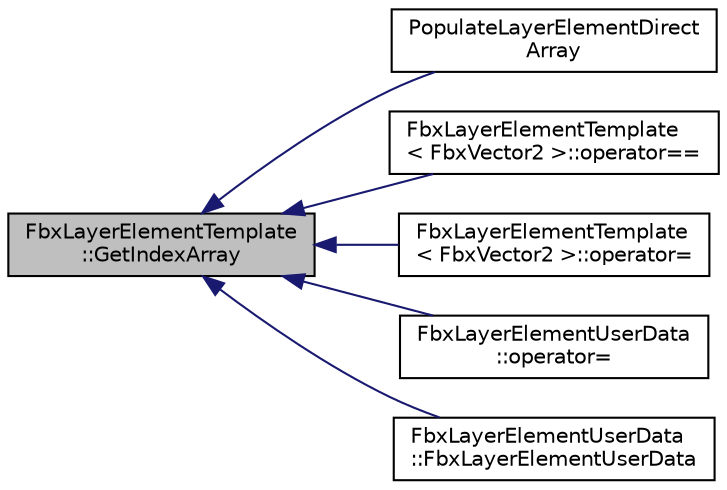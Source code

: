 digraph "FbxLayerElementTemplate::GetIndexArray"
{
  edge [fontname="Helvetica",fontsize="10",labelfontname="Helvetica",labelfontsize="10"];
  node [fontname="Helvetica",fontsize="10",shape=record];
  rankdir="LR";
  Node22 [label="FbxLayerElementTemplate\l::GetIndexArray",height=0.2,width=0.4,color="black", fillcolor="grey75", style="filled", fontcolor="black"];
  Node22 -> Node23 [dir="back",color="midnightblue",fontsize="10",style="solid",fontname="Helvetica"];
  Node23 [label="PopulateLayerElementDirect\lArray",height=0.2,width=0.4,color="black", fillcolor="white", style="filled",URL="$fbxcolladaelement_8h.html#ae6fd8b5216bfe38c512c544171f5c783"];
  Node22 -> Node24 [dir="back",color="midnightblue",fontsize="10",style="solid",fontname="Helvetica"];
  Node24 [label="FbxLayerElementTemplate\l\< FbxVector2 \>::operator==",height=0.2,width=0.4,color="black", fillcolor="white", style="filled",URL="$class_fbx_layer_element_template.html#a2519d2a629f652904ff64840e0c45780"];
  Node22 -> Node25 [dir="back",color="midnightblue",fontsize="10",style="solid",fontname="Helvetica"];
  Node25 [label="FbxLayerElementTemplate\l\< FbxVector2 \>::operator=",height=0.2,width=0.4,color="black", fillcolor="white", style="filled",URL="$class_fbx_layer_element_template.html#ab92b474682b154297b72188986684fd7"];
  Node22 -> Node26 [dir="back",color="midnightblue",fontsize="10",style="solid",fontname="Helvetica"];
  Node26 [label="FbxLayerElementUserData\l::operator=",height=0.2,width=0.4,color="black", fillcolor="white", style="filled",URL="$class_fbx_layer_element_user_data.html#ae4e7b6fca22ea7dc404251bfea061e8d"];
  Node22 -> Node27 [dir="back",color="midnightblue",fontsize="10",style="solid",fontname="Helvetica"];
  Node27 [label="FbxLayerElementUserData\l::FbxLayerElementUserData",height=0.2,width=0.4,color="black", fillcolor="white", style="filled",URL="$class_fbx_layer_element_user_data.html#aa64b5222f1e7cb1091b92317b7516969"];
}
